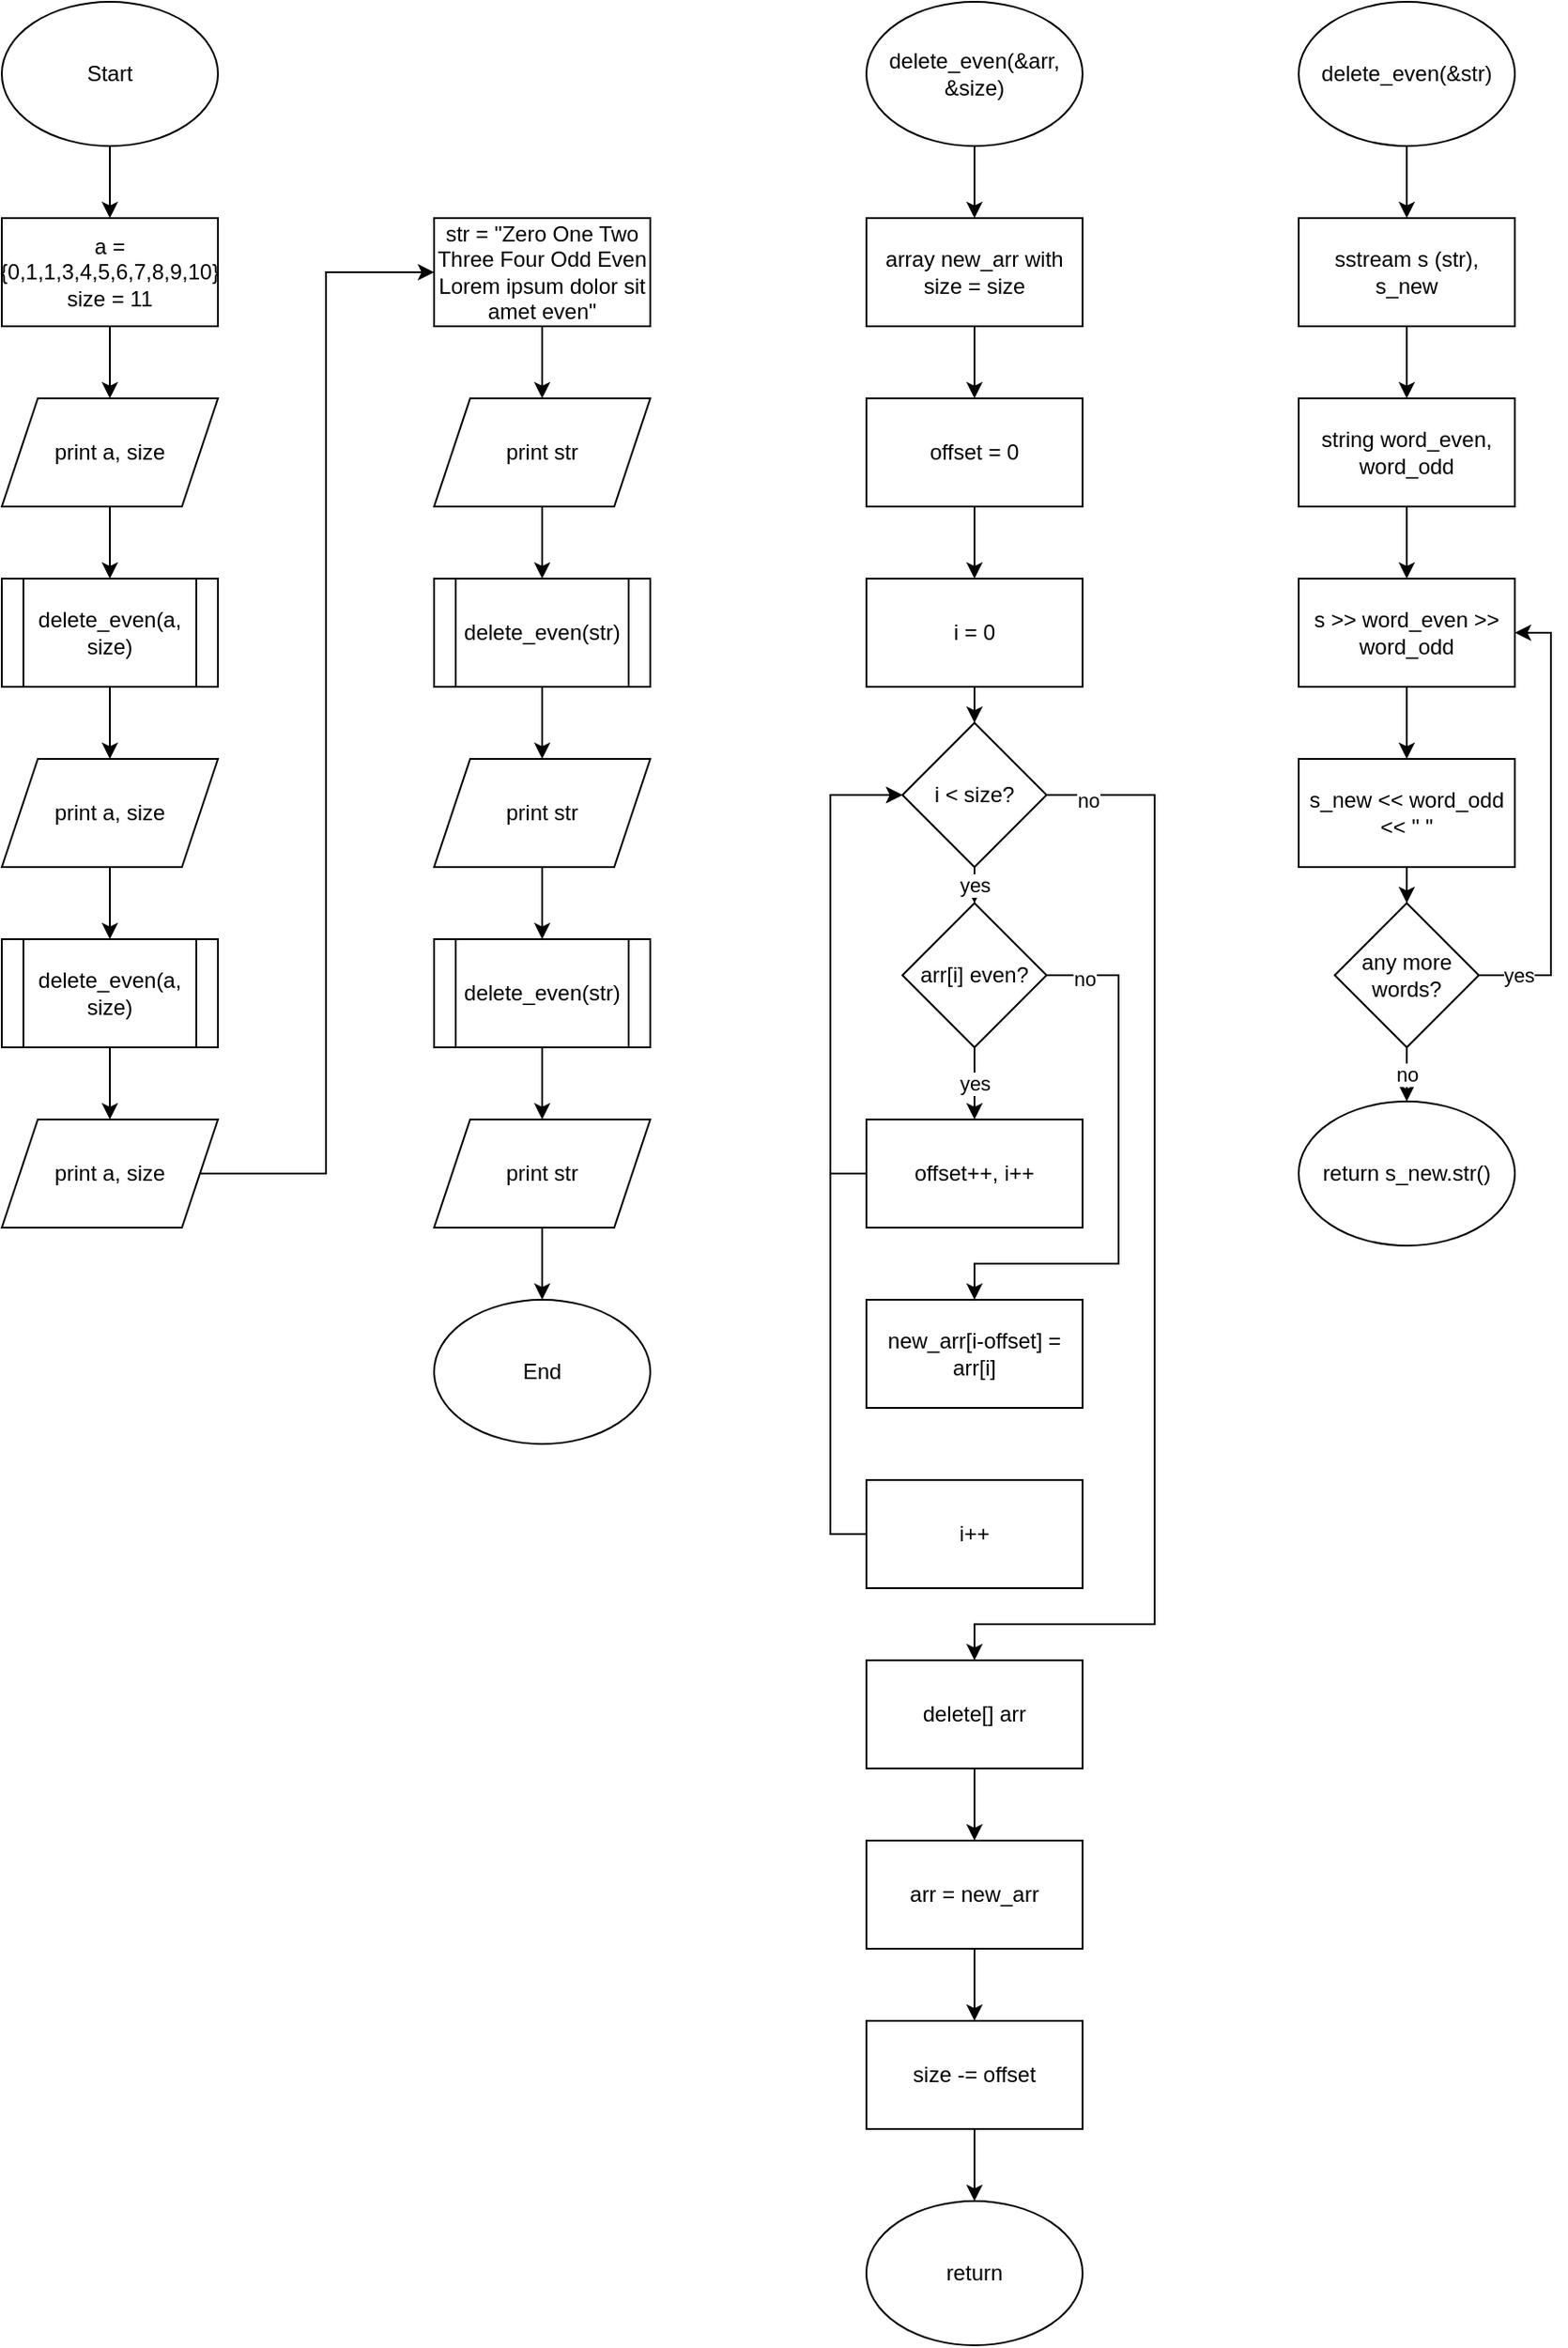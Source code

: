 <mxfile version="24.8.6">
  <diagram name="Page-1" id="0zV45-0WjPsHE1_rmKMo">
    <mxGraphModel dx="1434" dy="778" grid="1" gridSize="10" guides="1" tooltips="1" connect="1" arrows="1" fold="1" page="1" pageScale="1" pageWidth="2000" pageHeight="2000" math="0" shadow="0">
      <root>
        <mxCell id="0" />
        <mxCell id="1" parent="0" />
        <mxCell id="2SvRunpLNIh245kXhkNx-15" style="edgeStyle=orthogonalEdgeStyle;rounded=0;orthogonalLoop=1;jettySize=auto;html=1;exitX=0.5;exitY=1;exitDx=0;exitDy=0;entryX=0.5;entryY=0;entryDx=0;entryDy=0;" edge="1" parent="1" source="2SvRunpLNIh245kXhkNx-1" target="2SvRunpLNIh245kXhkNx-2">
          <mxGeometry relative="1" as="geometry" />
        </mxCell>
        <mxCell id="2SvRunpLNIh245kXhkNx-1" value="Start" style="ellipse;whiteSpace=wrap;html=1;" vertex="1" parent="1">
          <mxGeometry width="120" height="80" as="geometry" />
        </mxCell>
        <mxCell id="2SvRunpLNIh245kXhkNx-17" style="edgeStyle=orthogonalEdgeStyle;rounded=0;orthogonalLoop=1;jettySize=auto;html=1;exitX=0.5;exitY=1;exitDx=0;exitDy=0;entryX=0.5;entryY=0;entryDx=0;entryDy=0;" edge="1" parent="1" source="2SvRunpLNIh245kXhkNx-2" target="2SvRunpLNIh245kXhkNx-3">
          <mxGeometry relative="1" as="geometry" />
        </mxCell>
        <mxCell id="2SvRunpLNIh245kXhkNx-2" value="&lt;div&gt;a = {0,1,1,3,4,5,6,7,8,9,10}&lt;/div&gt;&lt;div&gt;size = 11&lt;br&gt;&lt;/div&gt;" style="rounded=0;whiteSpace=wrap;html=1;" vertex="1" parent="1">
          <mxGeometry y="120" width="120" height="60" as="geometry" />
        </mxCell>
        <mxCell id="2SvRunpLNIh245kXhkNx-18" style="edgeStyle=orthogonalEdgeStyle;rounded=0;orthogonalLoop=1;jettySize=auto;html=1;exitX=0.5;exitY=1;exitDx=0;exitDy=0;entryX=0.5;entryY=0;entryDx=0;entryDy=0;" edge="1" parent="1" source="2SvRunpLNIh245kXhkNx-3" target="2SvRunpLNIh245kXhkNx-4">
          <mxGeometry relative="1" as="geometry" />
        </mxCell>
        <mxCell id="2SvRunpLNIh245kXhkNx-3" value="print a, size" style="shape=parallelogram;perimeter=parallelogramPerimeter;whiteSpace=wrap;html=1;fixedSize=1;" vertex="1" parent="1">
          <mxGeometry y="220" width="120" height="60" as="geometry" />
        </mxCell>
        <mxCell id="2SvRunpLNIh245kXhkNx-19" style="edgeStyle=orthogonalEdgeStyle;rounded=0;orthogonalLoop=1;jettySize=auto;html=1;exitX=0.5;exitY=1;exitDx=0;exitDy=0;entryX=0.5;entryY=0;entryDx=0;entryDy=0;" edge="1" parent="1" source="2SvRunpLNIh245kXhkNx-4" target="2SvRunpLNIh245kXhkNx-5">
          <mxGeometry relative="1" as="geometry" />
        </mxCell>
        <mxCell id="2SvRunpLNIh245kXhkNx-4" value="delete_even(a, size)" style="shape=process;whiteSpace=wrap;html=1;backgroundOutline=1;" vertex="1" parent="1">
          <mxGeometry y="320" width="120" height="60" as="geometry" />
        </mxCell>
        <mxCell id="2SvRunpLNIh245kXhkNx-20" style="edgeStyle=orthogonalEdgeStyle;rounded=0;orthogonalLoop=1;jettySize=auto;html=1;exitX=0.5;exitY=1;exitDx=0;exitDy=0;entryX=0.5;entryY=0;entryDx=0;entryDy=0;" edge="1" parent="1" source="2SvRunpLNIh245kXhkNx-5" target="2SvRunpLNIh245kXhkNx-6">
          <mxGeometry relative="1" as="geometry" />
        </mxCell>
        <mxCell id="2SvRunpLNIh245kXhkNx-5" value="print a, size" style="shape=parallelogram;perimeter=parallelogramPerimeter;whiteSpace=wrap;html=1;fixedSize=1;" vertex="1" parent="1">
          <mxGeometry y="420" width="120" height="60" as="geometry" />
        </mxCell>
        <mxCell id="2SvRunpLNIh245kXhkNx-21" style="edgeStyle=orthogonalEdgeStyle;rounded=0;orthogonalLoop=1;jettySize=auto;html=1;exitX=0.5;exitY=1;exitDx=0;exitDy=0;entryX=0.5;entryY=0;entryDx=0;entryDy=0;" edge="1" parent="1" source="2SvRunpLNIh245kXhkNx-6" target="2SvRunpLNIh245kXhkNx-7">
          <mxGeometry relative="1" as="geometry" />
        </mxCell>
        <mxCell id="2SvRunpLNIh245kXhkNx-6" value="delete_even(a, size)" style="shape=process;whiteSpace=wrap;html=1;backgroundOutline=1;" vertex="1" parent="1">
          <mxGeometry y="520" width="120" height="60" as="geometry" />
        </mxCell>
        <mxCell id="2SvRunpLNIh245kXhkNx-22" style="edgeStyle=orthogonalEdgeStyle;rounded=0;orthogonalLoop=1;jettySize=auto;html=1;exitX=1;exitY=0.5;exitDx=0;exitDy=0;entryX=0;entryY=0.5;entryDx=0;entryDy=0;" edge="1" parent="1" source="2SvRunpLNIh245kXhkNx-7" target="2SvRunpLNIh245kXhkNx-8">
          <mxGeometry relative="1" as="geometry" />
        </mxCell>
        <mxCell id="2SvRunpLNIh245kXhkNx-7" value="print a, size" style="shape=parallelogram;perimeter=parallelogramPerimeter;whiteSpace=wrap;html=1;fixedSize=1;" vertex="1" parent="1">
          <mxGeometry y="620" width="120" height="60" as="geometry" />
        </mxCell>
        <mxCell id="2SvRunpLNIh245kXhkNx-23" style="edgeStyle=orthogonalEdgeStyle;rounded=0;orthogonalLoop=1;jettySize=auto;html=1;exitX=0.5;exitY=1;exitDx=0;exitDy=0;entryX=0.5;entryY=0;entryDx=0;entryDy=0;" edge="1" parent="1" source="2SvRunpLNIh245kXhkNx-8" target="2SvRunpLNIh245kXhkNx-9">
          <mxGeometry relative="1" as="geometry" />
        </mxCell>
        <mxCell id="2SvRunpLNIh245kXhkNx-8" value="str = &quot;Zero One Two Three Four Odd Even Lorem ipsum dolor sit amet even&quot;" style="rounded=0;whiteSpace=wrap;html=1;" vertex="1" parent="1">
          <mxGeometry x="240" y="120" width="120" height="60" as="geometry" />
        </mxCell>
        <mxCell id="2SvRunpLNIh245kXhkNx-24" style="edgeStyle=orthogonalEdgeStyle;rounded=0;orthogonalLoop=1;jettySize=auto;html=1;exitX=0.5;exitY=1;exitDx=0;exitDy=0;entryX=0.5;entryY=0;entryDx=0;entryDy=0;" edge="1" parent="1" source="2SvRunpLNIh245kXhkNx-9" target="2SvRunpLNIh245kXhkNx-10">
          <mxGeometry relative="1" as="geometry" />
        </mxCell>
        <mxCell id="2SvRunpLNIh245kXhkNx-9" value="print str" style="shape=parallelogram;perimeter=parallelogramPerimeter;whiteSpace=wrap;html=1;fixedSize=1;" vertex="1" parent="1">
          <mxGeometry x="240" y="220" width="120" height="60" as="geometry" />
        </mxCell>
        <mxCell id="2SvRunpLNIh245kXhkNx-25" style="edgeStyle=orthogonalEdgeStyle;rounded=0;orthogonalLoop=1;jettySize=auto;html=1;exitX=0.5;exitY=1;exitDx=0;exitDy=0;entryX=0.5;entryY=0;entryDx=0;entryDy=0;" edge="1" parent="1" source="2SvRunpLNIh245kXhkNx-10" target="2SvRunpLNIh245kXhkNx-13">
          <mxGeometry relative="1" as="geometry" />
        </mxCell>
        <mxCell id="2SvRunpLNIh245kXhkNx-10" value="delete_even(str)" style="shape=process;whiteSpace=wrap;html=1;backgroundOutline=1;" vertex="1" parent="1">
          <mxGeometry x="240" y="320" width="120" height="60" as="geometry" />
        </mxCell>
        <mxCell id="2SvRunpLNIh245kXhkNx-28" style="edgeStyle=orthogonalEdgeStyle;rounded=0;orthogonalLoop=1;jettySize=auto;html=1;exitX=0.5;exitY=1;exitDx=0;exitDy=0;entryX=0.5;entryY=0;entryDx=0;entryDy=0;" edge="1" parent="1" source="2SvRunpLNIh245kXhkNx-11" target="2SvRunpLNIh245kXhkNx-16">
          <mxGeometry relative="1" as="geometry" />
        </mxCell>
        <mxCell id="2SvRunpLNIh245kXhkNx-11" value="print str" style="shape=parallelogram;perimeter=parallelogramPerimeter;whiteSpace=wrap;html=1;fixedSize=1;" vertex="1" parent="1">
          <mxGeometry x="240" y="620" width="120" height="60" as="geometry" />
        </mxCell>
        <mxCell id="2SvRunpLNIh245kXhkNx-26" style="edgeStyle=orthogonalEdgeStyle;rounded=0;orthogonalLoop=1;jettySize=auto;html=1;exitX=0.5;exitY=1;exitDx=0;exitDy=0;entryX=0.5;entryY=0;entryDx=0;entryDy=0;" edge="1" parent="1" source="2SvRunpLNIh245kXhkNx-13" target="2SvRunpLNIh245kXhkNx-14">
          <mxGeometry relative="1" as="geometry" />
        </mxCell>
        <mxCell id="2SvRunpLNIh245kXhkNx-13" value="print str" style="shape=parallelogram;perimeter=parallelogramPerimeter;whiteSpace=wrap;html=1;fixedSize=1;" vertex="1" parent="1">
          <mxGeometry x="240" y="420" width="120" height="60" as="geometry" />
        </mxCell>
        <mxCell id="2SvRunpLNIh245kXhkNx-27" style="edgeStyle=orthogonalEdgeStyle;rounded=0;orthogonalLoop=1;jettySize=auto;html=1;exitX=0.5;exitY=1;exitDx=0;exitDy=0;entryX=0.5;entryY=0;entryDx=0;entryDy=0;" edge="1" parent="1" source="2SvRunpLNIh245kXhkNx-14" target="2SvRunpLNIh245kXhkNx-11">
          <mxGeometry relative="1" as="geometry" />
        </mxCell>
        <mxCell id="2SvRunpLNIh245kXhkNx-14" value="delete_even(str)" style="shape=process;whiteSpace=wrap;html=1;backgroundOutline=1;" vertex="1" parent="1">
          <mxGeometry x="240" y="520" width="120" height="60" as="geometry" />
        </mxCell>
        <mxCell id="2SvRunpLNIh245kXhkNx-16" value="End" style="ellipse;whiteSpace=wrap;html=1;" vertex="1" parent="1">
          <mxGeometry x="240" y="720" width="120" height="80" as="geometry" />
        </mxCell>
        <mxCell id="2SvRunpLNIh245kXhkNx-45" style="edgeStyle=orthogonalEdgeStyle;rounded=0;orthogonalLoop=1;jettySize=auto;html=1;exitX=0.5;exitY=1;exitDx=0;exitDy=0;entryX=0.5;entryY=0;entryDx=0;entryDy=0;" edge="1" parent="1" source="2SvRunpLNIh245kXhkNx-29" target="2SvRunpLNIh245kXhkNx-30">
          <mxGeometry relative="1" as="geometry" />
        </mxCell>
        <mxCell id="2SvRunpLNIh245kXhkNx-29" value="delete_even(&amp;amp;arr, &amp;amp;size)" style="ellipse;whiteSpace=wrap;html=1;" vertex="1" parent="1">
          <mxGeometry x="480" width="120" height="80" as="geometry" />
        </mxCell>
        <mxCell id="2SvRunpLNIh245kXhkNx-46" style="edgeStyle=orthogonalEdgeStyle;rounded=0;orthogonalLoop=1;jettySize=auto;html=1;exitX=0.5;exitY=1;exitDx=0;exitDy=0;entryX=0.5;entryY=0;entryDx=0;entryDy=0;" edge="1" parent="1" source="2SvRunpLNIh245kXhkNx-30" target="2SvRunpLNIh245kXhkNx-31">
          <mxGeometry relative="1" as="geometry" />
        </mxCell>
        <mxCell id="2SvRunpLNIh245kXhkNx-30" value="array new_arr with size = size" style="rounded=0;whiteSpace=wrap;html=1;" vertex="1" parent="1">
          <mxGeometry x="480" y="120" width="120" height="60" as="geometry" />
        </mxCell>
        <mxCell id="2SvRunpLNIh245kXhkNx-47" style="edgeStyle=orthogonalEdgeStyle;rounded=0;orthogonalLoop=1;jettySize=auto;html=1;exitX=0.5;exitY=1;exitDx=0;exitDy=0;entryX=0.5;entryY=0;entryDx=0;entryDy=0;" edge="1" parent="1" source="2SvRunpLNIh245kXhkNx-31" target="2SvRunpLNIh245kXhkNx-32">
          <mxGeometry relative="1" as="geometry" />
        </mxCell>
        <mxCell id="2SvRunpLNIh245kXhkNx-31" value="offset = 0" style="rounded=0;whiteSpace=wrap;html=1;" vertex="1" parent="1">
          <mxGeometry x="480" y="220" width="120" height="60" as="geometry" />
        </mxCell>
        <mxCell id="2SvRunpLNIh245kXhkNx-48" style="edgeStyle=orthogonalEdgeStyle;rounded=0;orthogonalLoop=1;jettySize=auto;html=1;exitX=0.5;exitY=1;exitDx=0;exitDy=0;entryX=0.5;entryY=0;entryDx=0;entryDy=0;" edge="1" parent="1" source="2SvRunpLNIh245kXhkNx-32" target="2SvRunpLNIh245kXhkNx-33">
          <mxGeometry relative="1" as="geometry" />
        </mxCell>
        <mxCell id="2SvRunpLNIh245kXhkNx-32" value="i = 0" style="rounded=0;whiteSpace=wrap;html=1;" vertex="1" parent="1">
          <mxGeometry x="480" y="320" width="120" height="60" as="geometry" />
        </mxCell>
        <mxCell id="2SvRunpLNIh245kXhkNx-42" value="yes" style="edgeStyle=orthogonalEdgeStyle;rounded=0;orthogonalLoop=1;jettySize=auto;html=1;exitX=0.5;exitY=1;exitDx=0;exitDy=0;entryX=0.5;entryY=0;entryDx=0;entryDy=0;" edge="1" parent="1" source="2SvRunpLNIh245kXhkNx-33" target="2SvRunpLNIh245kXhkNx-35">
          <mxGeometry relative="1" as="geometry" />
        </mxCell>
        <mxCell id="2SvRunpLNIh245kXhkNx-54" style="edgeStyle=orthogonalEdgeStyle;rounded=0;orthogonalLoop=1;jettySize=auto;html=1;exitX=1;exitY=0.5;exitDx=0;exitDy=0;entryX=0.5;entryY=0;entryDx=0;entryDy=0;" edge="1" parent="1" source="2SvRunpLNIh245kXhkNx-33" target="2SvRunpLNIh245kXhkNx-49">
          <mxGeometry relative="1" as="geometry">
            <Array as="points">
              <mxPoint x="640" y="440" />
              <mxPoint x="640" y="900" />
              <mxPoint x="540" y="900" />
            </Array>
          </mxGeometry>
        </mxCell>
        <mxCell id="2SvRunpLNIh245kXhkNx-55" value="no" style="edgeLabel;html=1;align=center;verticalAlign=middle;resizable=0;points=[];" vertex="1" connectable="0" parent="2SvRunpLNIh245kXhkNx-54">
          <mxGeometry x="-0.928" y="-3" relative="1" as="geometry">
            <mxPoint as="offset" />
          </mxGeometry>
        </mxCell>
        <mxCell id="2SvRunpLNIh245kXhkNx-33" value="i &amp;lt; size?" style="rhombus;whiteSpace=wrap;html=1;" vertex="1" parent="1">
          <mxGeometry x="500" y="400" width="80" height="80" as="geometry" />
        </mxCell>
        <mxCell id="2SvRunpLNIh245kXhkNx-41" value="yes" style="edgeStyle=orthogonalEdgeStyle;rounded=0;orthogonalLoop=1;jettySize=auto;html=1;exitX=0.5;exitY=1;exitDx=0;exitDy=0;entryX=0.5;entryY=0;entryDx=0;entryDy=0;" edge="1" parent="1" source="2SvRunpLNIh245kXhkNx-35" target="2SvRunpLNIh245kXhkNx-36">
          <mxGeometry relative="1" as="geometry" />
        </mxCell>
        <mxCell id="2SvRunpLNIh245kXhkNx-43" style="edgeStyle=orthogonalEdgeStyle;rounded=0;orthogonalLoop=1;jettySize=auto;html=1;exitX=1;exitY=0.5;exitDx=0;exitDy=0;entryX=0.5;entryY=0;entryDx=0;entryDy=0;" edge="1" parent="1" source="2SvRunpLNIh245kXhkNx-35" target="2SvRunpLNIh245kXhkNx-38">
          <mxGeometry relative="1" as="geometry">
            <Array as="points">
              <mxPoint x="620" y="540" />
              <mxPoint x="620" y="700" />
              <mxPoint x="540" y="700" />
            </Array>
          </mxGeometry>
        </mxCell>
        <mxCell id="2SvRunpLNIh245kXhkNx-44" value="no" style="edgeLabel;html=1;align=center;verticalAlign=middle;resizable=0;points=[];" vertex="1" connectable="0" parent="2SvRunpLNIh245kXhkNx-43">
          <mxGeometry x="-0.86" y="-2" relative="1" as="geometry">
            <mxPoint as="offset" />
          </mxGeometry>
        </mxCell>
        <mxCell id="2SvRunpLNIh245kXhkNx-35" value="arr[i] even?" style="rhombus;whiteSpace=wrap;html=1;" vertex="1" parent="1">
          <mxGeometry x="500" y="500" width="80" height="80" as="geometry" />
        </mxCell>
        <mxCell id="2SvRunpLNIh245kXhkNx-37" style="edgeStyle=orthogonalEdgeStyle;rounded=0;orthogonalLoop=1;jettySize=auto;html=1;exitX=0;exitY=0.5;exitDx=0;exitDy=0;entryX=0;entryY=0.5;entryDx=0;entryDy=0;" edge="1" parent="1" source="2SvRunpLNIh245kXhkNx-36" target="2SvRunpLNIh245kXhkNx-33">
          <mxGeometry relative="1" as="geometry" />
        </mxCell>
        <mxCell id="2SvRunpLNIh245kXhkNx-36" value="offset++, i++" style="rounded=0;whiteSpace=wrap;html=1;" vertex="1" parent="1">
          <mxGeometry x="480" y="620" width="120" height="60" as="geometry" />
        </mxCell>
        <mxCell id="2SvRunpLNIh245kXhkNx-38" value="new_arr[i-offset] = arr[i]" style="rounded=0;whiteSpace=wrap;html=1;" vertex="1" parent="1">
          <mxGeometry x="480" y="720" width="120" height="60" as="geometry" />
        </mxCell>
        <mxCell id="2SvRunpLNIh245kXhkNx-40" style="edgeStyle=orthogonalEdgeStyle;rounded=0;orthogonalLoop=1;jettySize=auto;html=1;exitX=0;exitY=0.5;exitDx=0;exitDy=0;entryX=0;entryY=0.5;entryDx=0;entryDy=0;" edge="1" parent="1" source="2SvRunpLNIh245kXhkNx-39" target="2SvRunpLNIh245kXhkNx-33">
          <mxGeometry relative="1" as="geometry" />
        </mxCell>
        <mxCell id="2SvRunpLNIh245kXhkNx-39" value="i++" style="rounded=0;whiteSpace=wrap;html=1;" vertex="1" parent="1">
          <mxGeometry x="480" y="820" width="120" height="60" as="geometry" />
        </mxCell>
        <mxCell id="2SvRunpLNIh245kXhkNx-56" style="edgeStyle=orthogonalEdgeStyle;rounded=0;orthogonalLoop=1;jettySize=auto;html=1;exitX=0.5;exitY=1;exitDx=0;exitDy=0;entryX=0.5;entryY=0;entryDx=0;entryDy=0;" edge="1" parent="1" source="2SvRunpLNIh245kXhkNx-49" target="2SvRunpLNIh245kXhkNx-50">
          <mxGeometry relative="1" as="geometry" />
        </mxCell>
        <mxCell id="2SvRunpLNIh245kXhkNx-49" value="delete[] arr" style="rounded=0;whiteSpace=wrap;html=1;" vertex="1" parent="1">
          <mxGeometry x="480" y="920" width="120" height="60" as="geometry" />
        </mxCell>
        <mxCell id="2SvRunpLNIh245kXhkNx-57" style="edgeStyle=orthogonalEdgeStyle;rounded=0;orthogonalLoop=1;jettySize=auto;html=1;exitX=0.5;exitY=1;exitDx=0;exitDy=0;entryX=0.5;entryY=0;entryDx=0;entryDy=0;" edge="1" parent="1" source="2SvRunpLNIh245kXhkNx-50" target="2SvRunpLNIh245kXhkNx-51">
          <mxGeometry relative="1" as="geometry" />
        </mxCell>
        <mxCell id="2SvRunpLNIh245kXhkNx-50" value="arr = new_arr" style="rounded=0;whiteSpace=wrap;html=1;" vertex="1" parent="1">
          <mxGeometry x="480" y="1020" width="120" height="60" as="geometry" />
        </mxCell>
        <mxCell id="2SvRunpLNIh245kXhkNx-58" style="edgeStyle=orthogonalEdgeStyle;rounded=0;orthogonalLoop=1;jettySize=auto;html=1;exitX=0.5;exitY=1;exitDx=0;exitDy=0;entryX=0.5;entryY=0;entryDx=0;entryDy=0;" edge="1" parent="1" source="2SvRunpLNIh245kXhkNx-51" target="2SvRunpLNIh245kXhkNx-53">
          <mxGeometry relative="1" as="geometry" />
        </mxCell>
        <mxCell id="2SvRunpLNIh245kXhkNx-51" value="size -= offset" style="rounded=0;whiteSpace=wrap;html=1;" vertex="1" parent="1">
          <mxGeometry x="480" y="1120" width="120" height="60" as="geometry" />
        </mxCell>
        <mxCell id="2SvRunpLNIh245kXhkNx-53" value="return" style="ellipse;whiteSpace=wrap;html=1;" vertex="1" parent="1">
          <mxGeometry x="480" y="1220" width="120" height="80" as="geometry" />
        </mxCell>
        <mxCell id="2SvRunpLNIh245kXhkNx-67" style="edgeStyle=orthogonalEdgeStyle;rounded=0;orthogonalLoop=1;jettySize=auto;html=1;exitX=0.5;exitY=1;exitDx=0;exitDy=0;entryX=0.5;entryY=0;entryDx=0;entryDy=0;" edge="1" parent="1" source="2SvRunpLNIh245kXhkNx-59" target="2SvRunpLNIh245kXhkNx-60">
          <mxGeometry relative="1" as="geometry" />
        </mxCell>
        <mxCell id="2SvRunpLNIh245kXhkNx-59" value="delete_even(&amp;amp;str)" style="ellipse;whiteSpace=wrap;html=1;" vertex="1" parent="1">
          <mxGeometry x="720" width="120" height="80" as="geometry" />
        </mxCell>
        <mxCell id="2SvRunpLNIh245kXhkNx-68" style="edgeStyle=orthogonalEdgeStyle;rounded=0;orthogonalLoop=1;jettySize=auto;html=1;exitX=0.5;exitY=1;exitDx=0;exitDy=0;entryX=0.5;entryY=0;entryDx=0;entryDy=0;" edge="1" parent="1" source="2SvRunpLNIh245kXhkNx-60" target="2SvRunpLNIh245kXhkNx-61">
          <mxGeometry relative="1" as="geometry" />
        </mxCell>
        <mxCell id="2SvRunpLNIh245kXhkNx-60" value="sstream s (str), s_new" style="rounded=0;whiteSpace=wrap;html=1;" vertex="1" parent="1">
          <mxGeometry x="720" y="120" width="120" height="60" as="geometry" />
        </mxCell>
        <mxCell id="2SvRunpLNIh245kXhkNx-69" style="edgeStyle=orthogonalEdgeStyle;rounded=0;orthogonalLoop=1;jettySize=auto;html=1;exitX=0.5;exitY=1;exitDx=0;exitDy=0;entryX=0.5;entryY=0;entryDx=0;entryDy=0;" edge="1" parent="1" source="2SvRunpLNIh245kXhkNx-61" target="2SvRunpLNIh245kXhkNx-62">
          <mxGeometry relative="1" as="geometry" />
        </mxCell>
        <mxCell id="2SvRunpLNIh245kXhkNx-61" value="string word_even, word_odd" style="rounded=0;whiteSpace=wrap;html=1;" vertex="1" parent="1">
          <mxGeometry x="720" y="220" width="120" height="60" as="geometry" />
        </mxCell>
        <mxCell id="2SvRunpLNIh245kXhkNx-70" style="edgeStyle=orthogonalEdgeStyle;rounded=0;orthogonalLoop=1;jettySize=auto;html=1;exitX=0.5;exitY=1;exitDx=0;exitDy=0;entryX=0.5;entryY=0;entryDx=0;entryDy=0;" edge="1" parent="1" source="2SvRunpLNIh245kXhkNx-62" target="2SvRunpLNIh245kXhkNx-64">
          <mxGeometry relative="1" as="geometry" />
        </mxCell>
        <mxCell id="2SvRunpLNIh245kXhkNx-62" value="s &amp;gt;&amp;gt; word_even &amp;gt;&amp;gt; word_odd" style="rounded=0;whiteSpace=wrap;html=1;" vertex="1" parent="1">
          <mxGeometry x="720" y="320" width="120" height="60" as="geometry" />
        </mxCell>
        <mxCell id="2SvRunpLNIh245kXhkNx-71" style="edgeStyle=orthogonalEdgeStyle;rounded=0;orthogonalLoop=1;jettySize=auto;html=1;exitX=0.5;exitY=1;exitDx=0;exitDy=0;entryX=0.5;entryY=0;entryDx=0;entryDy=0;" edge="1" parent="1" source="2SvRunpLNIh245kXhkNx-64" target="2SvRunpLNIh245kXhkNx-65">
          <mxGeometry relative="1" as="geometry" />
        </mxCell>
        <mxCell id="2SvRunpLNIh245kXhkNx-64" value="s_new &amp;lt;&amp;lt; word_odd &amp;lt;&amp;lt; &quot; &quot;" style="rounded=0;whiteSpace=wrap;html=1;" vertex="1" parent="1">
          <mxGeometry x="720" y="420" width="120" height="60" as="geometry" />
        </mxCell>
        <mxCell id="2SvRunpLNIh245kXhkNx-66" style="edgeStyle=orthogonalEdgeStyle;rounded=0;orthogonalLoop=1;jettySize=auto;html=1;exitX=1;exitY=0.5;exitDx=0;exitDy=0;entryX=1;entryY=0.5;entryDx=0;entryDy=0;" edge="1" parent="1" source="2SvRunpLNIh245kXhkNx-65" target="2SvRunpLNIh245kXhkNx-62">
          <mxGeometry relative="1" as="geometry">
            <Array as="points">
              <mxPoint x="860" y="540" />
              <mxPoint x="860" y="350" />
            </Array>
          </mxGeometry>
        </mxCell>
        <mxCell id="2SvRunpLNIh245kXhkNx-74" value="yes" style="edgeLabel;html=1;align=center;verticalAlign=middle;resizable=0;points=[];" vertex="1" connectable="0" parent="2SvRunpLNIh245kXhkNx-66">
          <mxGeometry x="-0.824" relative="1" as="geometry">
            <mxPoint as="offset" />
          </mxGeometry>
        </mxCell>
        <mxCell id="2SvRunpLNIh245kXhkNx-73" value="no" style="edgeStyle=orthogonalEdgeStyle;rounded=0;orthogonalLoop=1;jettySize=auto;html=1;exitX=0.5;exitY=1;exitDx=0;exitDy=0;entryX=0.5;entryY=0;entryDx=0;entryDy=0;" edge="1" parent="1" source="2SvRunpLNIh245kXhkNx-65" target="2SvRunpLNIh245kXhkNx-72">
          <mxGeometry relative="1" as="geometry" />
        </mxCell>
        <mxCell id="2SvRunpLNIh245kXhkNx-65" value="any more words?" style="rhombus;whiteSpace=wrap;html=1;" vertex="1" parent="1">
          <mxGeometry x="740" y="500" width="80" height="80" as="geometry" />
        </mxCell>
        <mxCell id="2SvRunpLNIh245kXhkNx-72" value="return s_new.str()" style="ellipse;whiteSpace=wrap;html=1;" vertex="1" parent="1">
          <mxGeometry x="720" y="610" width="120" height="80" as="geometry" />
        </mxCell>
      </root>
    </mxGraphModel>
  </diagram>
</mxfile>
